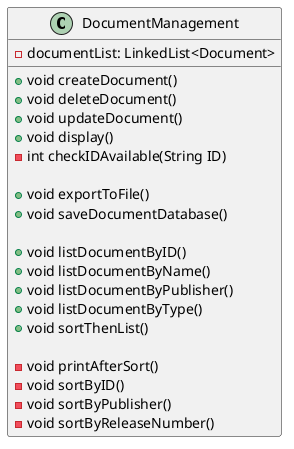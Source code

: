 @startuml

class DocumentManagement {
    -documentList: LinkedList<Document>
    
    +void createDocument()
    +void deleteDocument()
    +void updateDocument()
    +void display()
    -int checkIDAvailable(String ID)

    +void exportToFile()
    +void saveDocumentDatabase()

    +void listDocumentByID()
    +void listDocumentByName()
    +void listDocumentByPublisher()
    +void listDocumentByType()


    +void sortThenList()

    -void printAfterSort()
    -void sortByID()
    -void sortByPublisher()
    -void sortByReleaseNumber()
}

@enduml
